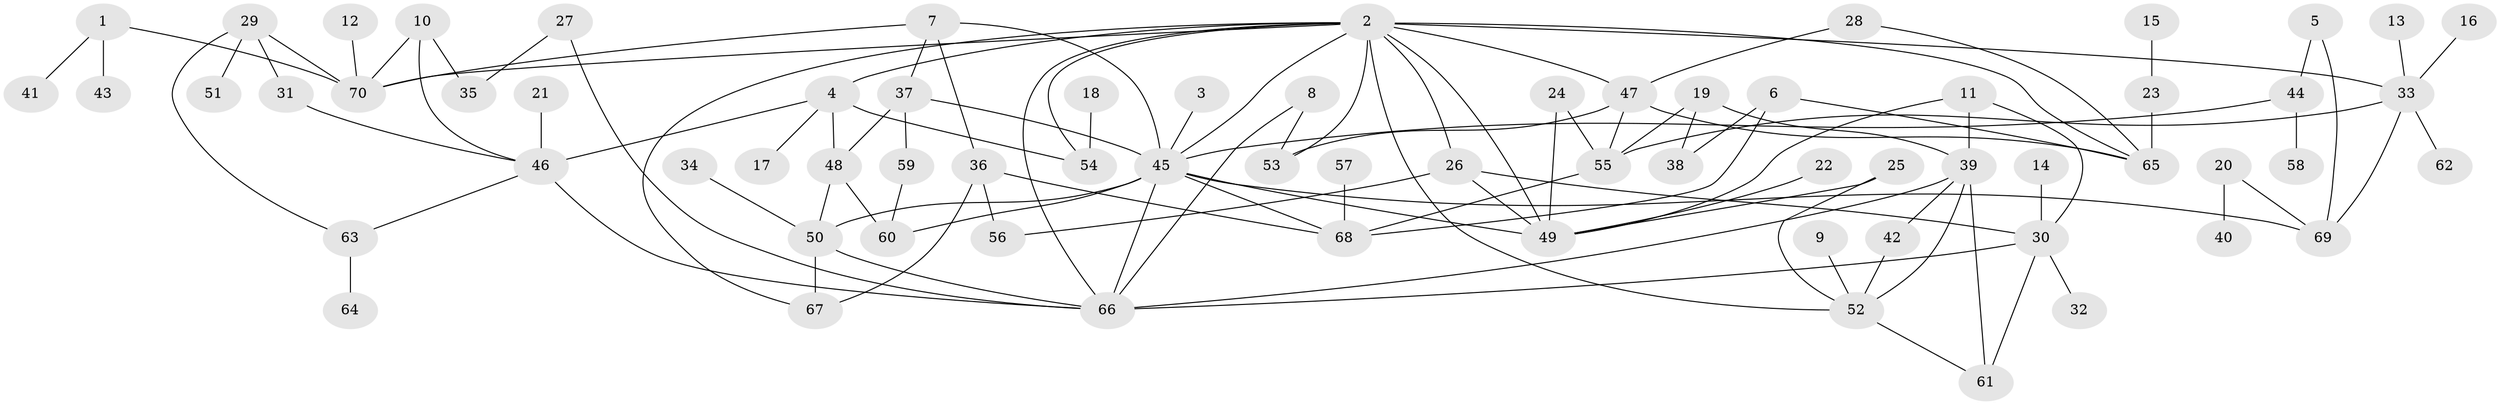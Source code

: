 // original degree distribution, {9: 0.014285714285714285, 5: 0.07857142857142857, 4: 0.07857142857142857, 3: 0.29285714285714287, 7: 0.007142857142857143, 2: 0.22857142857142856, 1: 0.29285714285714287, 6: 0.007142857142857143}
// Generated by graph-tools (version 1.1) at 2025/25/03/09/25 03:25:30]
// undirected, 70 vertices, 109 edges
graph export_dot {
graph [start="1"]
  node [color=gray90,style=filled];
  1;
  2;
  3;
  4;
  5;
  6;
  7;
  8;
  9;
  10;
  11;
  12;
  13;
  14;
  15;
  16;
  17;
  18;
  19;
  20;
  21;
  22;
  23;
  24;
  25;
  26;
  27;
  28;
  29;
  30;
  31;
  32;
  33;
  34;
  35;
  36;
  37;
  38;
  39;
  40;
  41;
  42;
  43;
  44;
  45;
  46;
  47;
  48;
  49;
  50;
  51;
  52;
  53;
  54;
  55;
  56;
  57;
  58;
  59;
  60;
  61;
  62;
  63;
  64;
  65;
  66;
  67;
  68;
  69;
  70;
  1 -- 41 [weight=1.0];
  1 -- 43 [weight=1.0];
  1 -- 70 [weight=1.0];
  2 -- 4 [weight=1.0];
  2 -- 26 [weight=1.0];
  2 -- 33 [weight=1.0];
  2 -- 45 [weight=1.0];
  2 -- 47 [weight=1.0];
  2 -- 49 [weight=1.0];
  2 -- 52 [weight=1.0];
  2 -- 53 [weight=1.0];
  2 -- 54 [weight=1.0];
  2 -- 65 [weight=1.0];
  2 -- 66 [weight=1.0];
  2 -- 67 [weight=1.0];
  2 -- 70 [weight=1.0];
  3 -- 45 [weight=1.0];
  4 -- 17 [weight=1.0];
  4 -- 46 [weight=1.0];
  4 -- 48 [weight=1.0];
  4 -- 54 [weight=1.0];
  5 -- 44 [weight=1.0];
  5 -- 69 [weight=1.0];
  6 -- 38 [weight=1.0];
  6 -- 65 [weight=1.0];
  6 -- 68 [weight=1.0];
  7 -- 36 [weight=1.0];
  7 -- 37 [weight=1.0];
  7 -- 45 [weight=1.0];
  7 -- 70 [weight=1.0];
  8 -- 53 [weight=1.0];
  8 -- 66 [weight=1.0];
  9 -- 52 [weight=1.0];
  10 -- 35 [weight=1.0];
  10 -- 46 [weight=1.0];
  10 -- 70 [weight=1.0];
  11 -- 30 [weight=1.0];
  11 -- 39 [weight=1.0];
  11 -- 49 [weight=1.0];
  12 -- 70 [weight=1.0];
  13 -- 33 [weight=1.0];
  14 -- 30 [weight=1.0];
  15 -- 23 [weight=1.0];
  16 -- 33 [weight=1.0];
  18 -- 54 [weight=1.0];
  19 -- 38 [weight=1.0];
  19 -- 39 [weight=1.0];
  19 -- 55 [weight=1.0];
  20 -- 40 [weight=1.0];
  20 -- 69 [weight=1.0];
  21 -- 46 [weight=1.0];
  22 -- 49 [weight=1.0];
  23 -- 65 [weight=1.0];
  24 -- 49 [weight=1.0];
  24 -- 55 [weight=1.0];
  25 -- 49 [weight=1.0];
  25 -- 52 [weight=1.0];
  26 -- 30 [weight=1.0];
  26 -- 49 [weight=1.0];
  26 -- 56 [weight=1.0];
  27 -- 35 [weight=1.0];
  27 -- 66 [weight=1.0];
  28 -- 47 [weight=1.0];
  28 -- 65 [weight=1.0];
  29 -- 31 [weight=1.0];
  29 -- 51 [weight=1.0];
  29 -- 63 [weight=1.0];
  29 -- 70 [weight=1.0];
  30 -- 32 [weight=1.0];
  30 -- 61 [weight=1.0];
  30 -- 66 [weight=1.0];
  31 -- 46 [weight=1.0];
  33 -- 55 [weight=1.0];
  33 -- 62 [weight=1.0];
  33 -- 69 [weight=1.0];
  34 -- 50 [weight=1.0];
  36 -- 56 [weight=1.0];
  36 -- 67 [weight=1.0];
  36 -- 68 [weight=1.0];
  37 -- 45 [weight=1.0];
  37 -- 48 [weight=1.0];
  37 -- 59 [weight=1.0];
  39 -- 42 [weight=1.0];
  39 -- 52 [weight=1.0];
  39 -- 61 [weight=1.0];
  39 -- 66 [weight=1.0];
  42 -- 52 [weight=1.0];
  44 -- 45 [weight=1.0];
  44 -- 58 [weight=1.0];
  45 -- 49 [weight=1.0];
  45 -- 50 [weight=1.0];
  45 -- 60 [weight=1.0];
  45 -- 66 [weight=1.0];
  45 -- 68 [weight=1.0];
  45 -- 69 [weight=1.0];
  46 -- 63 [weight=1.0];
  46 -- 66 [weight=1.0];
  47 -- 53 [weight=1.0];
  47 -- 55 [weight=1.0];
  47 -- 65 [weight=1.0];
  48 -- 50 [weight=1.0];
  48 -- 60 [weight=1.0];
  50 -- 66 [weight=1.0];
  50 -- 67 [weight=1.0];
  52 -- 61 [weight=1.0];
  55 -- 68 [weight=1.0];
  57 -- 68 [weight=1.0];
  59 -- 60 [weight=1.0];
  63 -- 64 [weight=1.0];
}
